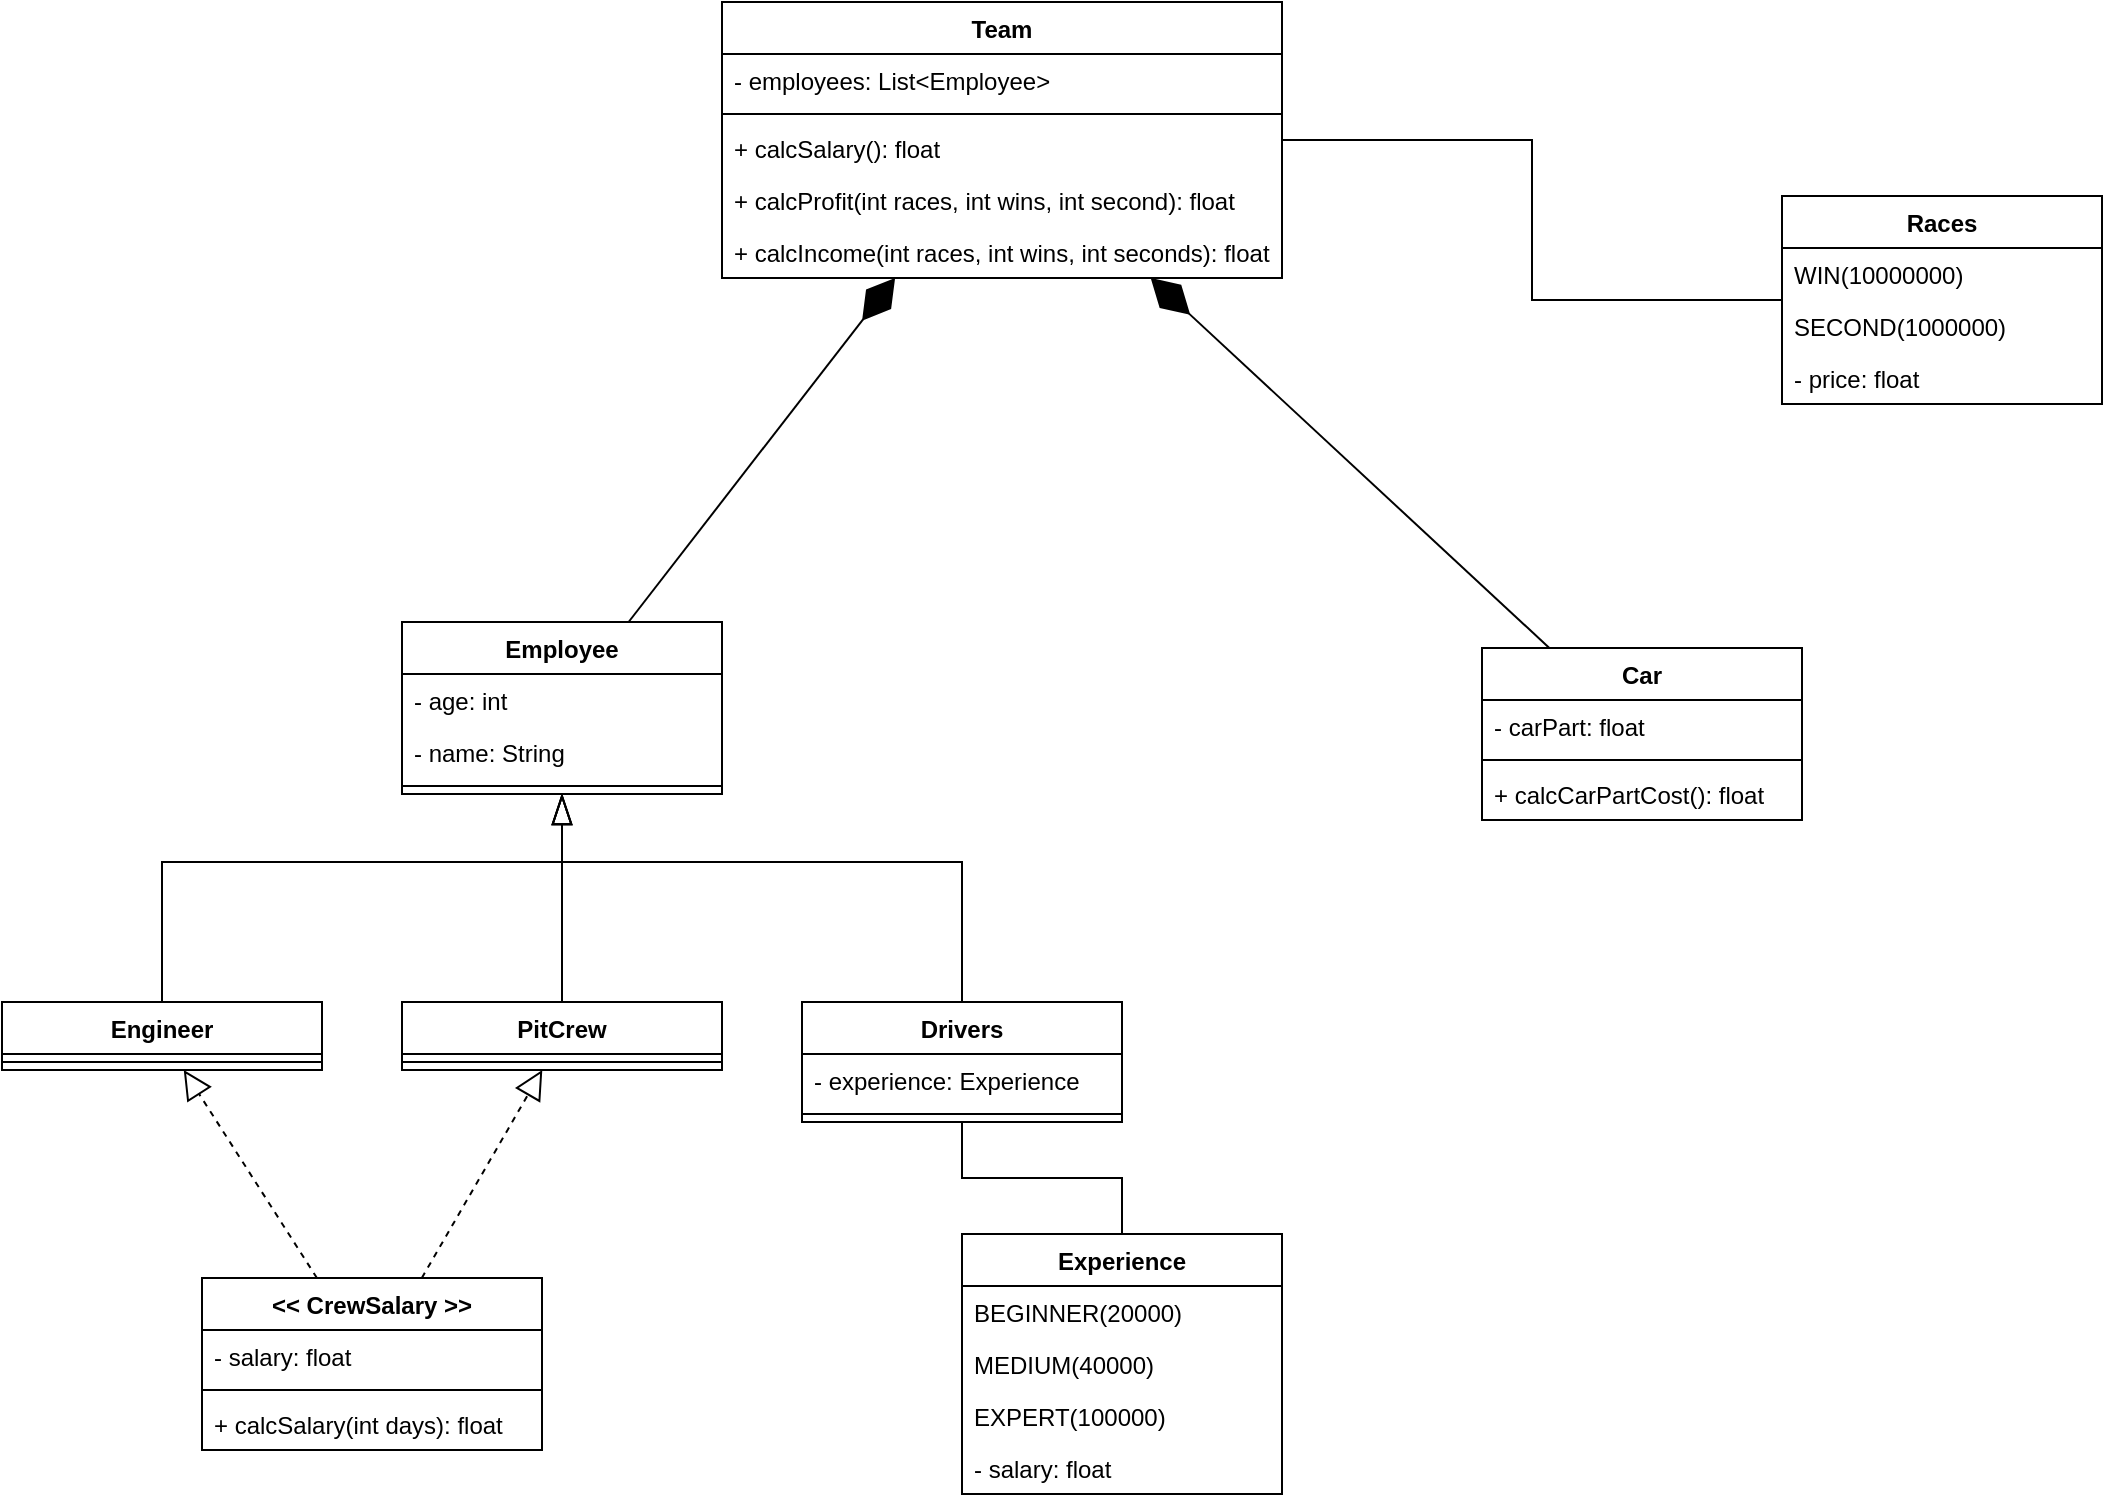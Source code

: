 <mxfile version="15.5.4" type="embed"><diagram id="C5RBs43oDa-KdzZeNtuy" name="Page-1"><mxGraphModel dx="1875" dy="1767" grid="1" gridSize="10" guides="1" tooltips="1" connect="1" arrows="1" fold="1" page="1" pageScale="1" pageWidth="827" pageHeight="1169" math="0" shadow="0"><root><mxCell id="WIyWlLk6GJQsqaUBKTNV-0"/><mxCell id="WIyWlLk6GJQsqaUBKTNV-1" parent="WIyWlLk6GJQsqaUBKTNV-0"/><mxCell id="MOedAdVH91UR65nQslZQ-0" value="Employee" style="swimlane;fontStyle=1;childLayout=stackLayout;horizontal=1;startSize=26;horizontalStack=0;resizeParent=1;resizeParentMax=0;resizeLast=0;collapsible=1;marginBottom=0;" parent="WIyWlLk6GJQsqaUBKTNV-1" vertex="1"><mxGeometry x="-590" y="130" width="160" height="86" as="geometry"/></mxCell><mxCell id="MOedAdVH91UR65nQslZQ-1" value="- age: int" style="text;strokeColor=none;fillColor=none;align=left;verticalAlign=top;spacingLeft=4;spacingRight=4;overflow=hidden;rotatable=0;points=[[0,0.5],[1,0.5]];portConstraint=eastwest;" parent="MOedAdVH91UR65nQslZQ-0" vertex="1"><mxGeometry y="26" width="160" height="26" as="geometry"/></mxCell><mxCell id="MOedAdVH91UR65nQslZQ-2" value="- name: String" style="text;strokeColor=none;fillColor=none;align=left;verticalAlign=top;spacingLeft=4;spacingRight=4;overflow=hidden;rotatable=0;points=[[0,0.5],[1,0.5]];portConstraint=eastwest;" parent="MOedAdVH91UR65nQslZQ-0" vertex="1"><mxGeometry y="52" width="160" height="26" as="geometry"/></mxCell><mxCell id="MOedAdVH91UR65nQslZQ-3" value="" style="line;strokeWidth=1;fillColor=none;align=left;verticalAlign=middle;spacingTop=-1;spacingLeft=3;spacingRight=3;rotatable=0;labelPosition=right;points=[];portConstraint=eastwest;" parent="MOedAdVH91UR65nQslZQ-0" vertex="1"><mxGeometry y="78" width="160" height="8" as="geometry"/></mxCell><mxCell id="MOedAdVH91UR65nQslZQ-33" style="edgeStyle=orthogonalEdgeStyle;rounded=0;orthogonalLoop=1;jettySize=auto;html=1;endArrow=blockThin;endFill=0;endSize=13;" parent="WIyWlLk6GJQsqaUBKTNV-1" source="MOedAdVH91UR65nQslZQ-4" target="MOedAdVH91UR65nQslZQ-0" edge="1"><mxGeometry relative="1" as="geometry"><Array as="points"><mxPoint x="-710" y="250"/><mxPoint x="-510" y="250"/></Array></mxGeometry></mxCell><mxCell id="MOedAdVH91UR65nQslZQ-4" value="Engineer" style="swimlane;fontStyle=1;childLayout=stackLayout;horizontal=1;startSize=26;horizontalStack=0;resizeParent=1;resizeParentMax=0;resizeLast=0;collapsible=1;marginBottom=0;" parent="WIyWlLk6GJQsqaUBKTNV-1" vertex="1"><mxGeometry x="-790" y="320" width="160" height="34" as="geometry"/></mxCell><mxCell id="MOedAdVH91UR65nQslZQ-5" value="" style="line;strokeWidth=1;fillColor=none;align=left;verticalAlign=middle;spacingTop=-1;spacingLeft=3;spacingRight=3;rotatable=0;labelPosition=right;points=[];portConstraint=eastwest;" parent="MOedAdVH91UR65nQslZQ-4" vertex="1"><mxGeometry y="26" width="160" height="8" as="geometry"/></mxCell><mxCell id="MOedAdVH91UR65nQslZQ-34" style="edgeStyle=orthogonalEdgeStyle;rounded=0;orthogonalLoop=1;jettySize=auto;html=1;endArrow=blockThin;endFill=0;endSize=13;" parent="WIyWlLk6GJQsqaUBKTNV-1" source="MOedAdVH91UR65nQslZQ-6" target="MOedAdVH91UR65nQslZQ-0" edge="1"><mxGeometry relative="1" as="geometry"/></mxCell><mxCell id="MOedAdVH91UR65nQslZQ-6" value="PitCrew" style="swimlane;fontStyle=1;childLayout=stackLayout;horizontal=1;startSize=26;horizontalStack=0;resizeParent=1;resizeParentMax=0;resizeLast=0;collapsible=1;marginBottom=0;" parent="WIyWlLk6GJQsqaUBKTNV-1" vertex="1"><mxGeometry x="-590" y="320" width="160" height="34" as="geometry"/></mxCell><mxCell id="MOedAdVH91UR65nQslZQ-7" value="" style="line;strokeWidth=1;fillColor=none;align=left;verticalAlign=middle;spacingTop=-1;spacingLeft=3;spacingRight=3;rotatable=0;labelPosition=right;points=[];portConstraint=eastwest;" parent="MOedAdVH91UR65nQslZQ-6" vertex="1"><mxGeometry y="26" width="160" height="8" as="geometry"/></mxCell><mxCell id="MOedAdVH91UR65nQslZQ-35" style="edgeStyle=orthogonalEdgeStyle;rounded=0;orthogonalLoop=1;jettySize=auto;html=1;endArrow=blockThin;endFill=0;endSize=13;" parent="WIyWlLk6GJQsqaUBKTNV-1" source="MOedAdVH91UR65nQslZQ-8" target="MOedAdVH91UR65nQslZQ-0" edge="1"><mxGeometry relative="1" as="geometry"><Array as="points"><mxPoint x="-310" y="250"/><mxPoint x="-510" y="250"/></Array></mxGeometry></mxCell><mxCell id="MOedAdVH91UR65nQslZQ-8" value="Drivers" style="swimlane;fontStyle=1;childLayout=stackLayout;horizontal=1;startSize=26;horizontalStack=0;resizeParent=1;resizeParentMax=0;resizeLast=0;collapsible=1;marginBottom=0;" parent="WIyWlLk6GJQsqaUBKTNV-1" vertex="1"><mxGeometry x="-390" y="320" width="160" height="60" as="geometry"/></mxCell><mxCell id="MOedAdVH91UR65nQslZQ-9" value="- experience: Experience" style="text;strokeColor=none;fillColor=none;align=left;verticalAlign=top;spacingLeft=4;spacingRight=4;overflow=hidden;rotatable=0;points=[[0,0.5],[1,0.5]];portConstraint=eastwest;" parent="MOedAdVH91UR65nQslZQ-8" vertex="1"><mxGeometry y="26" width="160" height="26" as="geometry"/></mxCell><mxCell id="MOedAdVH91UR65nQslZQ-10" value="" style="line;strokeWidth=1;fillColor=none;align=left;verticalAlign=middle;spacingTop=-1;spacingLeft=3;spacingRight=3;rotatable=0;labelPosition=right;points=[];portConstraint=eastwest;" parent="MOedAdVH91UR65nQslZQ-8" vertex="1"><mxGeometry y="52" width="160" height="8" as="geometry"/></mxCell><mxCell id="MOedAdVH91UR65nQslZQ-41" style="edgeStyle=orthogonalEdgeStyle;rounded=0;orthogonalLoop=1;jettySize=auto;html=1;endArrow=none;endFill=0;endSize=13;" parent="WIyWlLk6GJQsqaUBKTNV-1" source="MOedAdVH91UR65nQslZQ-11" target="MOedAdVH91UR65nQslZQ-8" edge="1"><mxGeometry relative="1" as="geometry"/></mxCell><mxCell id="MOedAdVH91UR65nQslZQ-11" value="Experience" style="swimlane;fontStyle=1;childLayout=stackLayout;horizontal=1;startSize=26;horizontalStack=0;resizeParent=1;resizeParentMax=0;resizeLast=0;collapsible=1;marginBottom=0;" parent="WIyWlLk6GJQsqaUBKTNV-1" vertex="1"><mxGeometry x="-310" y="436" width="160" height="130" as="geometry"/></mxCell><mxCell id="MOedAdVH91UR65nQslZQ-12" value="BEGINNER(20000)" style="text;strokeColor=none;fillColor=none;align=left;verticalAlign=top;spacingLeft=4;spacingRight=4;overflow=hidden;rotatable=0;points=[[0,0.5],[1,0.5]];portConstraint=eastwest;" parent="MOedAdVH91UR65nQslZQ-11" vertex="1"><mxGeometry y="26" width="160" height="26" as="geometry"/></mxCell><mxCell id="MOedAdVH91UR65nQslZQ-13" value="MEDIUM(40000)" style="text;strokeColor=none;fillColor=none;align=left;verticalAlign=top;spacingLeft=4;spacingRight=4;overflow=hidden;rotatable=0;points=[[0,0.5],[1,0.5]];portConstraint=eastwest;" parent="MOedAdVH91UR65nQslZQ-11" vertex="1"><mxGeometry y="52" width="160" height="26" as="geometry"/></mxCell><mxCell id="MOedAdVH91UR65nQslZQ-14" value="EXPERT(100000)" style="text;strokeColor=none;fillColor=none;align=left;verticalAlign=top;spacingLeft=4;spacingRight=4;overflow=hidden;rotatable=0;points=[[0,0.5],[1,0.5]];portConstraint=eastwest;" parent="MOedAdVH91UR65nQslZQ-11" vertex="1"><mxGeometry y="78" width="160" height="26" as="geometry"/></mxCell><mxCell id="MOedAdVH91UR65nQslZQ-15" value="- salary: float" style="text;strokeColor=none;fillColor=none;align=left;verticalAlign=top;spacingLeft=4;spacingRight=4;overflow=hidden;rotatable=0;points=[[0,0.5],[1,0.5]];portConstraint=eastwest;" parent="MOedAdVH91UR65nQslZQ-11" vertex="1"><mxGeometry y="104" width="160" height="26" as="geometry"/></mxCell><mxCell id="MOedAdVH91UR65nQslZQ-16" value="&lt;&lt; CrewSalary &gt;&gt;" style="swimlane;fontStyle=1;childLayout=stackLayout;horizontal=1;startSize=26;horizontalStack=0;resizeParent=1;resizeParentMax=0;resizeLast=0;collapsible=1;marginBottom=0;" parent="WIyWlLk6GJQsqaUBKTNV-1" vertex="1"><mxGeometry x="-690" y="458" width="170" height="86" as="geometry"/></mxCell><mxCell id="MOedAdVH91UR65nQslZQ-17" value="- salary: float" style="text;strokeColor=none;fillColor=none;align=left;verticalAlign=top;spacingLeft=4;spacingRight=4;overflow=hidden;rotatable=0;points=[[0,0.5],[1,0.5]];portConstraint=eastwest;" parent="MOedAdVH91UR65nQslZQ-16" vertex="1"><mxGeometry y="26" width="170" height="26" as="geometry"/></mxCell><mxCell id="MOedAdVH91UR65nQslZQ-18" value="" style="line;strokeWidth=1;fillColor=none;align=left;verticalAlign=middle;spacingTop=-1;spacingLeft=3;spacingRight=3;rotatable=0;labelPosition=right;points=[];portConstraint=eastwest;" parent="MOedAdVH91UR65nQslZQ-16" vertex="1"><mxGeometry y="52" width="170" height="8" as="geometry"/></mxCell><mxCell id="MOedAdVH91UR65nQslZQ-19" value="+ calcSalary(int days): float" style="text;strokeColor=none;fillColor=none;align=left;verticalAlign=top;spacingLeft=4;spacingRight=4;overflow=hidden;rotatable=0;points=[[0,0.5],[1,0.5]];portConstraint=eastwest;" parent="MOedAdVH91UR65nQslZQ-16" vertex="1"><mxGeometry y="60" width="170" height="26" as="geometry"/></mxCell><mxCell id="MOedAdVH91UR65nQslZQ-20" value="Car" style="swimlane;fontStyle=1;childLayout=stackLayout;horizontal=1;startSize=26;horizontalStack=0;resizeParent=1;resizeParentMax=0;resizeLast=0;collapsible=1;marginBottom=0;" parent="WIyWlLk6GJQsqaUBKTNV-1" vertex="1"><mxGeometry x="-50" y="143" width="160" height="86" as="geometry"/></mxCell><mxCell id="MOedAdVH91UR65nQslZQ-21" value="- carPart: float" style="text;strokeColor=none;fillColor=none;align=left;verticalAlign=top;spacingLeft=4;spacingRight=4;overflow=hidden;rotatable=0;points=[[0,0.5],[1,0.5]];portConstraint=eastwest;" parent="MOedAdVH91UR65nQslZQ-20" vertex="1"><mxGeometry y="26" width="160" height="26" as="geometry"/></mxCell><mxCell id="MOedAdVH91UR65nQslZQ-22" value="" style="line;strokeWidth=1;fillColor=none;align=left;verticalAlign=middle;spacingTop=-1;spacingLeft=3;spacingRight=3;rotatable=0;labelPosition=right;points=[];portConstraint=eastwest;" parent="MOedAdVH91UR65nQslZQ-20" vertex="1"><mxGeometry y="52" width="160" height="8" as="geometry"/></mxCell><mxCell id="MOedAdVH91UR65nQslZQ-44" value="+ calcCarPartCost(): float" style="text;strokeColor=none;fillColor=none;align=left;verticalAlign=top;spacingLeft=4;spacingRight=4;overflow=hidden;rotatable=0;points=[[0,0.5],[1,0.5]];portConstraint=eastwest;" parent="MOedAdVH91UR65nQslZQ-20" vertex="1"><mxGeometry y="60" width="160" height="26" as="geometry"/></mxCell><mxCell id="MOedAdVH91UR65nQslZQ-42" style="edgeStyle=orthogonalEdgeStyle;rounded=0;orthogonalLoop=1;jettySize=auto;html=1;endArrow=none;endFill=0;endSize=13;" parent="WIyWlLk6GJQsqaUBKTNV-1" source="MOedAdVH91UR65nQslZQ-23" target="MOedAdVH91UR65nQslZQ-27" edge="1"><mxGeometry relative="1" as="geometry"/></mxCell><mxCell id="MOedAdVH91UR65nQslZQ-23" value="Races" style="swimlane;fontStyle=1;childLayout=stackLayout;horizontal=1;startSize=26;horizontalStack=0;resizeParent=1;resizeParentMax=0;resizeLast=0;collapsible=1;marginBottom=0;" parent="WIyWlLk6GJQsqaUBKTNV-1" vertex="1"><mxGeometry x="100" y="-83" width="160" height="104" as="geometry"/></mxCell><mxCell id="MOedAdVH91UR65nQslZQ-24" value="WIN(10000000)" style="text;strokeColor=none;fillColor=none;align=left;verticalAlign=top;spacingLeft=4;spacingRight=4;overflow=hidden;rotatable=0;points=[[0,0.5],[1,0.5]];portConstraint=eastwest;" parent="MOedAdVH91UR65nQslZQ-23" vertex="1"><mxGeometry y="26" width="160" height="26" as="geometry"/></mxCell><mxCell id="MOedAdVH91UR65nQslZQ-25" value="SECOND(1000000)" style="text;strokeColor=none;fillColor=none;align=left;verticalAlign=top;spacingLeft=4;spacingRight=4;overflow=hidden;rotatable=0;points=[[0,0.5],[1,0.5]];portConstraint=eastwest;" parent="MOedAdVH91UR65nQslZQ-23" vertex="1"><mxGeometry y="52" width="160" height="26" as="geometry"/></mxCell><mxCell id="MOedAdVH91UR65nQslZQ-26" value="- price: float" style="text;strokeColor=none;fillColor=none;align=left;verticalAlign=top;spacingLeft=4;spacingRight=4;overflow=hidden;rotatable=0;points=[[0,0.5],[1,0.5]];portConstraint=eastwest;" parent="MOedAdVH91UR65nQslZQ-23" vertex="1"><mxGeometry y="78" width="160" height="26" as="geometry"/></mxCell><mxCell id="MOedAdVH91UR65nQslZQ-27" value="Team" style="swimlane;fontStyle=1;childLayout=stackLayout;horizontal=1;startSize=26;horizontalStack=0;resizeParent=1;resizeParentMax=0;resizeLast=0;collapsible=1;marginBottom=0;" parent="WIyWlLk6GJQsqaUBKTNV-1" vertex="1"><mxGeometry x="-430" y="-180" width="280" height="138" as="geometry"/></mxCell><mxCell id="MOedAdVH91UR65nQslZQ-28" value="- employees: List&lt;Employee&gt;" style="text;strokeColor=none;fillColor=none;align=left;verticalAlign=top;spacingLeft=4;spacingRight=4;overflow=hidden;rotatable=0;points=[[0,0.5],[1,0.5]];portConstraint=eastwest;" parent="MOedAdVH91UR65nQslZQ-27" vertex="1"><mxGeometry y="26" width="280" height="26" as="geometry"/></mxCell><mxCell id="MOedAdVH91UR65nQslZQ-29" value="" style="line;strokeWidth=1;fillColor=none;align=left;verticalAlign=middle;spacingTop=-1;spacingLeft=3;spacingRight=3;rotatable=0;labelPosition=right;points=[];portConstraint=eastwest;" parent="MOedAdVH91UR65nQslZQ-27" vertex="1"><mxGeometry y="52" width="280" height="8" as="geometry"/></mxCell><mxCell id="MOedAdVH91UR65nQslZQ-30" value="+ calcSalary(): float" style="text;strokeColor=none;fillColor=none;align=left;verticalAlign=top;spacingLeft=4;spacingRight=4;overflow=hidden;rotatable=0;points=[[0,0.5],[1,0.5]];portConstraint=eastwest;" parent="MOedAdVH91UR65nQslZQ-27" vertex="1"><mxGeometry y="60" width="280" height="26" as="geometry"/></mxCell><mxCell id="MOedAdVH91UR65nQslZQ-31" value="+ calcProfit(int races, int wins, int second): float " style="text;strokeColor=none;fillColor=none;align=left;verticalAlign=top;spacingLeft=4;spacingRight=4;overflow=hidden;rotatable=0;points=[[0,0.5],[1,0.5]];portConstraint=eastwest;" parent="MOedAdVH91UR65nQslZQ-27" vertex="1"><mxGeometry y="86" width="280" height="26" as="geometry"/></mxCell><mxCell id="MOedAdVH91UR65nQslZQ-32" value="+ calcIncome(int races, int wins, int seconds): float" style="text;strokeColor=none;fillColor=none;align=left;verticalAlign=top;spacingLeft=4;spacingRight=4;overflow=hidden;rotatable=0;points=[[0,0.5],[1,0.5]];portConstraint=eastwest;" parent="MOedAdVH91UR65nQslZQ-27" vertex="1"><mxGeometry y="112" width="280" height="26" as="geometry"/></mxCell><mxCell id="MOedAdVH91UR65nQslZQ-36" value="" style="endArrow=block;dashed=1;endFill=0;endSize=12;html=1;rounded=0;" parent="WIyWlLk6GJQsqaUBKTNV-1" source="MOedAdVH91UR65nQslZQ-16" target="MOedAdVH91UR65nQslZQ-4" edge="1"><mxGeometry width="160" relative="1" as="geometry"><mxPoint x="-780" y="410" as="sourcePoint"/><mxPoint x="-620" y="410" as="targetPoint"/></mxGeometry></mxCell><mxCell id="MOedAdVH91UR65nQslZQ-37" value="" style="endArrow=block;dashed=1;endFill=0;endSize=12;html=1;rounded=0;" parent="WIyWlLk6GJQsqaUBKTNV-1" source="MOedAdVH91UR65nQslZQ-16" target="MOedAdVH91UR65nQslZQ-6" edge="1"><mxGeometry width="160" relative="1" as="geometry"><mxPoint x="-622.53" y="468" as="sourcePoint"/><mxPoint x="-689.116" y="364" as="targetPoint"/></mxGeometry></mxCell><mxCell id="1" value="" style="endArrow=diamondThin;endFill=1;endSize=24;html=1;rounded=0;" parent="WIyWlLk6GJQsqaUBKTNV-1" source="MOedAdVH91UR65nQslZQ-0" target="MOedAdVH91UR65nQslZQ-27" edge="1"><mxGeometry width="160" relative="1" as="geometry"><mxPoint x="-330" y="80" as="sourcePoint"/><mxPoint x="-320" y="40" as="targetPoint"/></mxGeometry></mxCell><mxCell id="2" value="" style="endArrow=diamondThin;endFill=1;endSize=24;html=1;rounded=0;" edge="1" parent="WIyWlLk6GJQsqaUBKTNV-1" source="MOedAdVH91UR65nQslZQ-20" target="MOedAdVH91UR65nQslZQ-27"><mxGeometry width="160" relative="1" as="geometry"><mxPoint x="-466.69" y="140" as="sourcePoint"/><mxPoint x="-333.451" y="-32" as="targetPoint"/></mxGeometry></mxCell></root></mxGraphModel></diagram></mxfile>